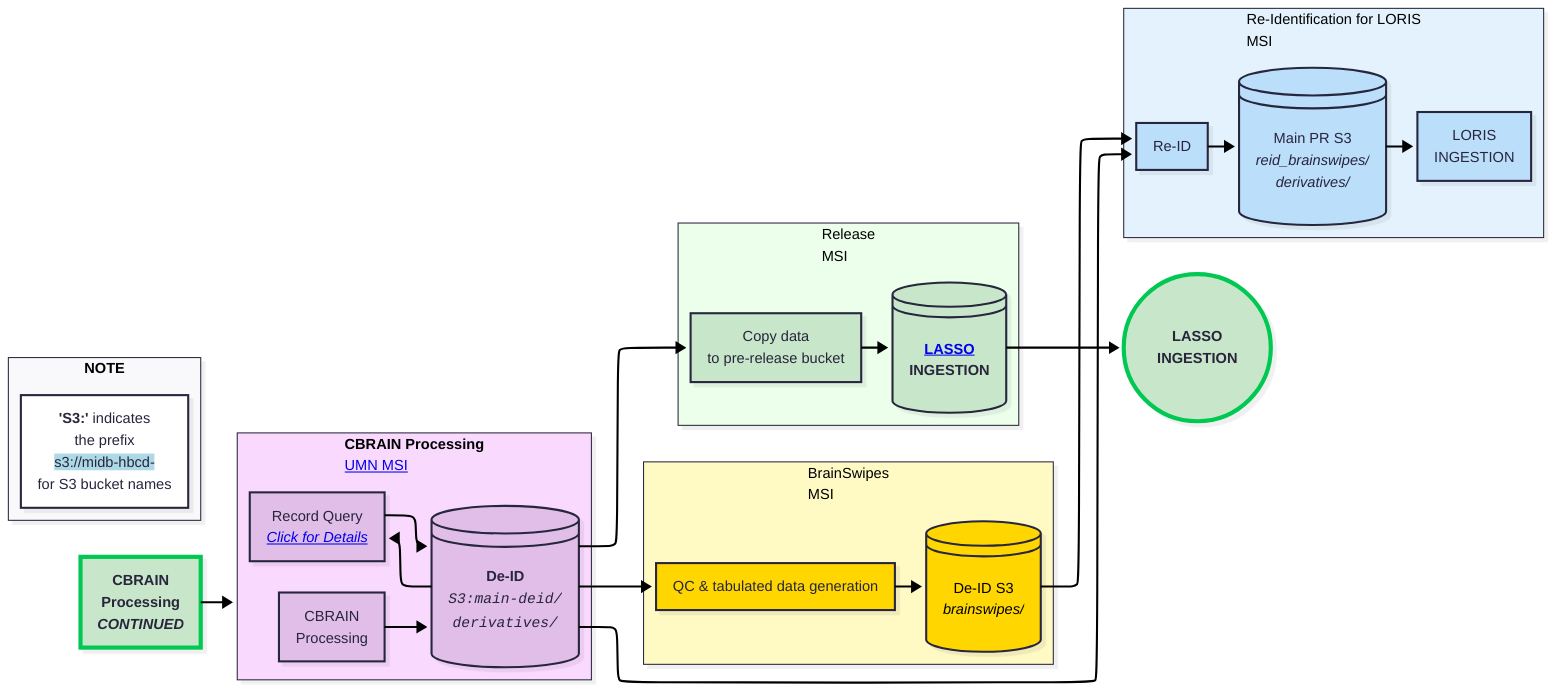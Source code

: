 ---
config:
  layout: elk
  look: neo
  theme: redux
---
flowchart LR
 subgraph s2["<b>CBRAIN Processing</b><br><a href=../../orgcharts/#midb-informatics-hub-msi rel=noopener target=_blank>UMN MSI</a>"]
        n24["CBRAIN<br>Processing"]
        n25["<b>De-ID<br></b><i><code>S3:main-deid/<br>derivatives/</code></i>"]
        n26@{ label: "Record Query<br><a href='../data-proc-wf/#record-query' target=_blank><i>Click for Details</i></a>" }
  end
 subgraph s3["Re-Identification for LORIS<br>MSI"]
        n27["Re-ID"]
        n28@{ label: "<span style=\"color:\">Main PR S3</span><br style=\"color:\"><span style=\"color:\"><i>reid_brainswipes/<br>derivatives</i></span><i style=\"color:\">/</i>" }
        n43["LORIS<br>INGESTION"]
  end
 subgraph s4["BrainSwipes<br>MSI"]
        n32["QC &amp; tabulated data generation"]
        n33@{ label: "<div style=\"color:\"><div>De-ID S3<br></div><div></div></div><div style=\"color:\"><i style=\"background-color:\"><font style=\"font-size:\">brainswipes/</font></i></div>" }
  end
 subgraph s5["Release<br>MSI"]
        n35["Copy data<br>to pre-release bucket"]
        n36@{ label: "<a href=\"../../orgcharts/#lasso\" rel=\"noopener\" target=\"_blank\"><b>LASSO</a><br>INGESTION</b>" }
  end
 subgraph s6["<b>NOTE</b>"]
        legend@{ label: "<b>'S3:'</b> indicates<br>the prefix<span style=\"background-color:\"><br></span><span style=\"background-color:lightblue;\">s3://midb-hbcd-<br></span>for S3 bucket names" }
  end
    n24 --> n25
    n25 --> n26 & n27 & n35 & n32
    n26 --> n25
    n27 --> n28
    n32 --> n33
    n33 --> n27
    n35 --> n36
    n36 --> n40(("<b>LASSO<br>INGESTION</b>"))
    n28 --> n43
    n44["<b>CBRAIN<br>Processing<br><i>CONTINUED</i></b>"] --> s2
    n24@{ shape: rect}
    n25@{ shape: disk}
    n26@{ shape: rect}
    n27@{ shape: rect}
    n28@{ shape: disk}
    n33@{ shape: disk}
    n35@{ shape: rect}
    n36@{ shape: disk}
    n44@{ shape: rect}
    style n24 fill:#E1BEE7
    style n25 fill:#E1BEE7
    style n26 fill:#E1BEE7
    style n27 fill:#BBDEFB
    style n28 fill:#BBDEFB
    style n43 fill:#BBDEFB
    style n32 fill:#FFD600
    style n33 fill:#FFD600,color:#000000
    style n35 fill:#C8E6C9
    style n36 fill:#C8E6C9
    style n40 fill:#C8E6C9,stroke:#00C853,stroke-width:4px,stroke-dasharray: 0
    style n44 fill:#C8E6C9,stroke-width:4px,stroke-dasharray: 0,stroke:#00C853
    style s2 fill:#FAD9FF
    style s3 fill:#E3F2FD
    style s4 fill:#FFF9C4
    style s5 fill:#EBFFEB